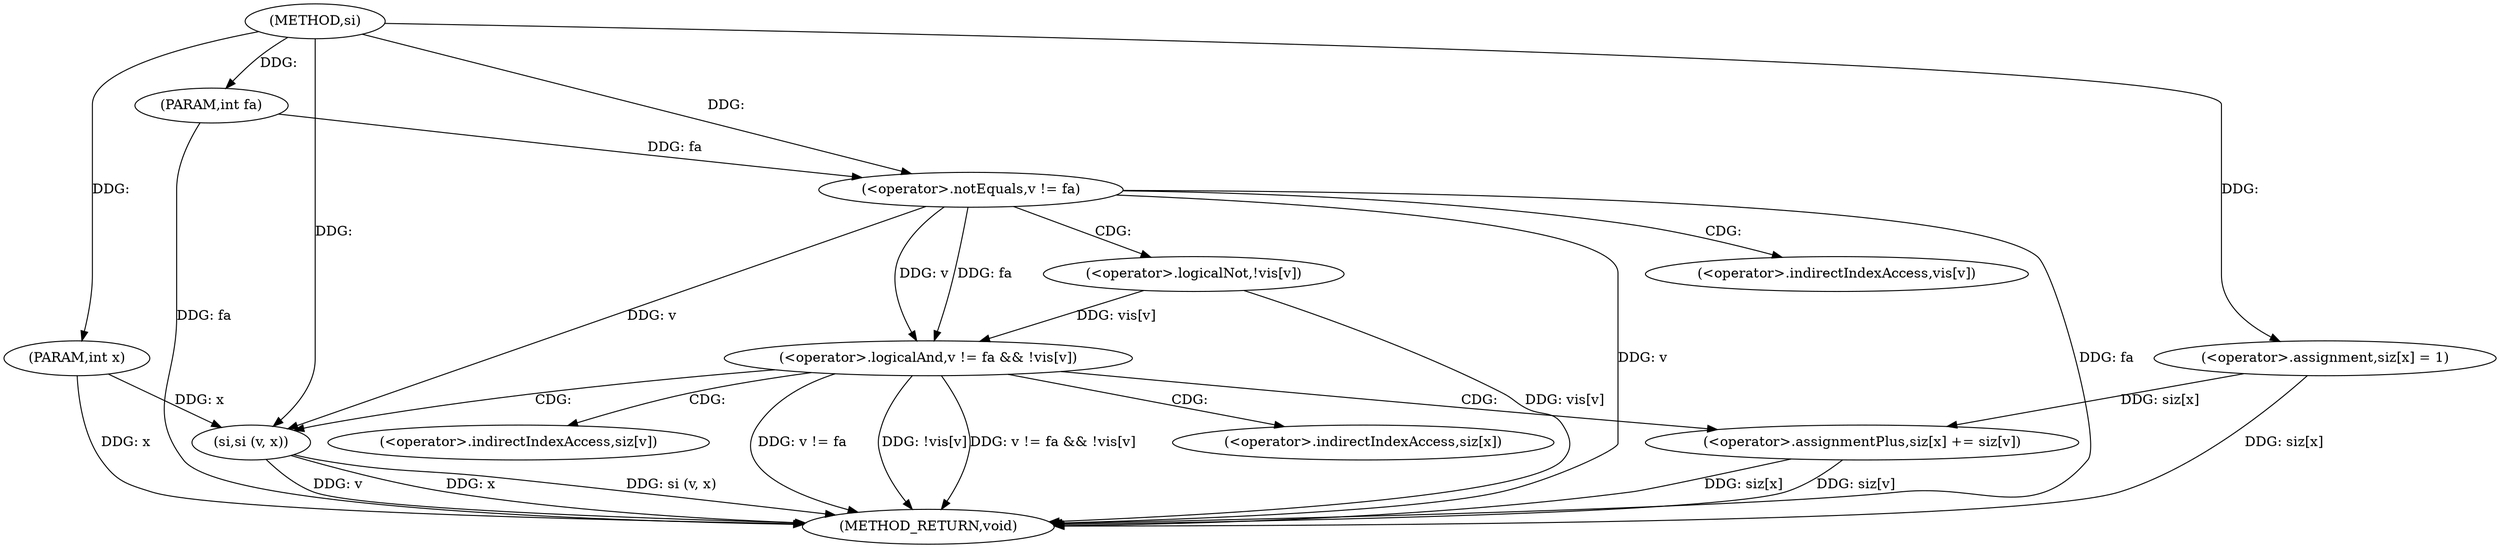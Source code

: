 digraph "si" {  
"1000500" [label = "(METHOD,si)" ]
"1000530" [label = "(METHOD_RETURN,void)" ]
"1000501" [label = "(PARAM,int x)" ]
"1000502" [label = "(PARAM,int fa)" ]
"1000504" [label = "(<operator>.assignment,siz[x] = 1)" ]
"1000511" [label = "(<operator>.logicalAnd,v != fa && !vis[v])" ]
"1000520" [label = "(si,si (v, x))" ]
"1000523" [label = "(<operator>.assignmentPlus,siz[x] += siz[v])" ]
"1000512" [label = "(<operator>.notEquals,v != fa)" ]
"1000515" [label = "(<operator>.logicalNot,!vis[v])" ]
"1000516" [label = "(<operator>.indirectIndexAccess,vis[v])" ]
"1000524" [label = "(<operator>.indirectIndexAccess,siz[x])" ]
"1000527" [label = "(<operator>.indirectIndexAccess,siz[v])" ]
  "1000501" -> "1000530"  [ label = "DDG: x"] 
  "1000502" -> "1000530"  [ label = "DDG: fa"] 
  "1000504" -> "1000530"  [ label = "DDG: siz[x]"] 
  "1000512" -> "1000530"  [ label = "DDG: v"] 
  "1000512" -> "1000530"  [ label = "DDG: fa"] 
  "1000511" -> "1000530"  [ label = "DDG: v != fa"] 
  "1000515" -> "1000530"  [ label = "DDG: vis[v]"] 
  "1000511" -> "1000530"  [ label = "DDG: !vis[v]"] 
  "1000511" -> "1000530"  [ label = "DDG: v != fa && !vis[v]"] 
  "1000520" -> "1000530"  [ label = "DDG: v"] 
  "1000520" -> "1000530"  [ label = "DDG: x"] 
  "1000520" -> "1000530"  [ label = "DDG: si (v, x)"] 
  "1000523" -> "1000530"  [ label = "DDG: siz[x]"] 
  "1000523" -> "1000530"  [ label = "DDG: siz[v]"] 
  "1000500" -> "1000501"  [ label = "DDG: "] 
  "1000500" -> "1000502"  [ label = "DDG: "] 
  "1000500" -> "1000504"  [ label = "DDG: "] 
  "1000512" -> "1000511"  [ label = "DDG: v"] 
  "1000512" -> "1000511"  [ label = "DDG: fa"] 
  "1000515" -> "1000511"  [ label = "DDG: vis[v]"] 
  "1000500" -> "1000512"  [ label = "DDG: "] 
  "1000502" -> "1000512"  [ label = "DDG: fa"] 
  "1000512" -> "1000520"  [ label = "DDG: v"] 
  "1000500" -> "1000520"  [ label = "DDG: "] 
  "1000501" -> "1000520"  [ label = "DDG: x"] 
  "1000504" -> "1000523"  [ label = "DDG: siz[x]"] 
  "1000511" -> "1000524"  [ label = "CDG: "] 
  "1000511" -> "1000523"  [ label = "CDG: "] 
  "1000511" -> "1000520"  [ label = "CDG: "] 
  "1000511" -> "1000527"  [ label = "CDG: "] 
  "1000512" -> "1000516"  [ label = "CDG: "] 
  "1000512" -> "1000515"  [ label = "CDG: "] 
}
